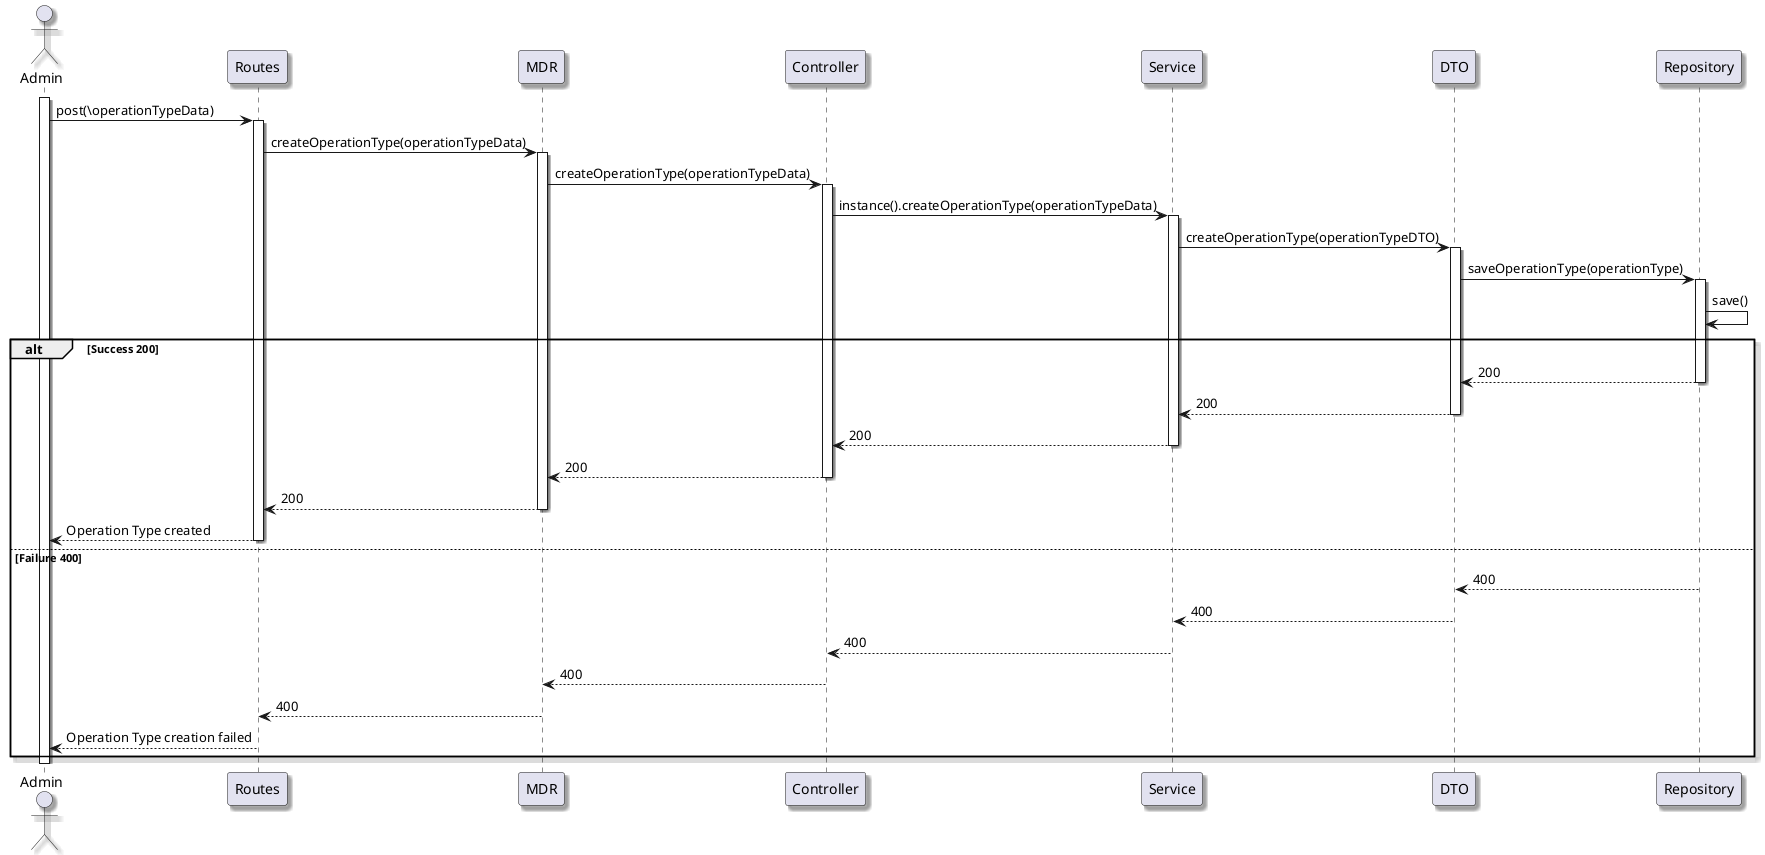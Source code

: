 @startuml level_3
skinparam handwritten false
skinparam monochrome false
skinparam packageStyle rect
skinparam shadowing true

actor Admin as AD

activate AD
AD -> Routes: post(\operationTypeData)
activate Routes
Routes -> MDR: createOperationType(operationTypeData)
activate MDR
MDR -> Controller: createOperationType(operationTypeData)
activate Controller
Controller -> Service: instance().createOperationType(operationTypeData)
activate Service
Service -> DTO: createOperationType(operationTypeDTO)
activate DTO
DTO -> Repository: saveOperationType(operationType)
activate Repository
Repository -> Repository: save()
alt Success 200
    Repository --> DTO: 200
    deactivate Repository
    DTO --> Service: 200
    deactivate DTO
    Service --> Controller: 200
    deactivate Service
    Controller --> MDR: 200
    deactivate Controller
    MDR --> Routes: 200
    deactivate MDR
    Routes --> AD: Operation Type created
    deactivate Routes
else Failure 400
    Repository --> DTO: 400
    deactivate Repository
    DTO --> Service: 400
    deactivate DTO
    Service --> Controller: 400
    deactivate Service
    Controller --> MDR: 400
    deactivate Controller
    MDR --> Routes: 400
    deactivate MDR
    Routes --> AD: Operation Type creation failed
    deactivate Routes
end
deactivate AD

@enduml

